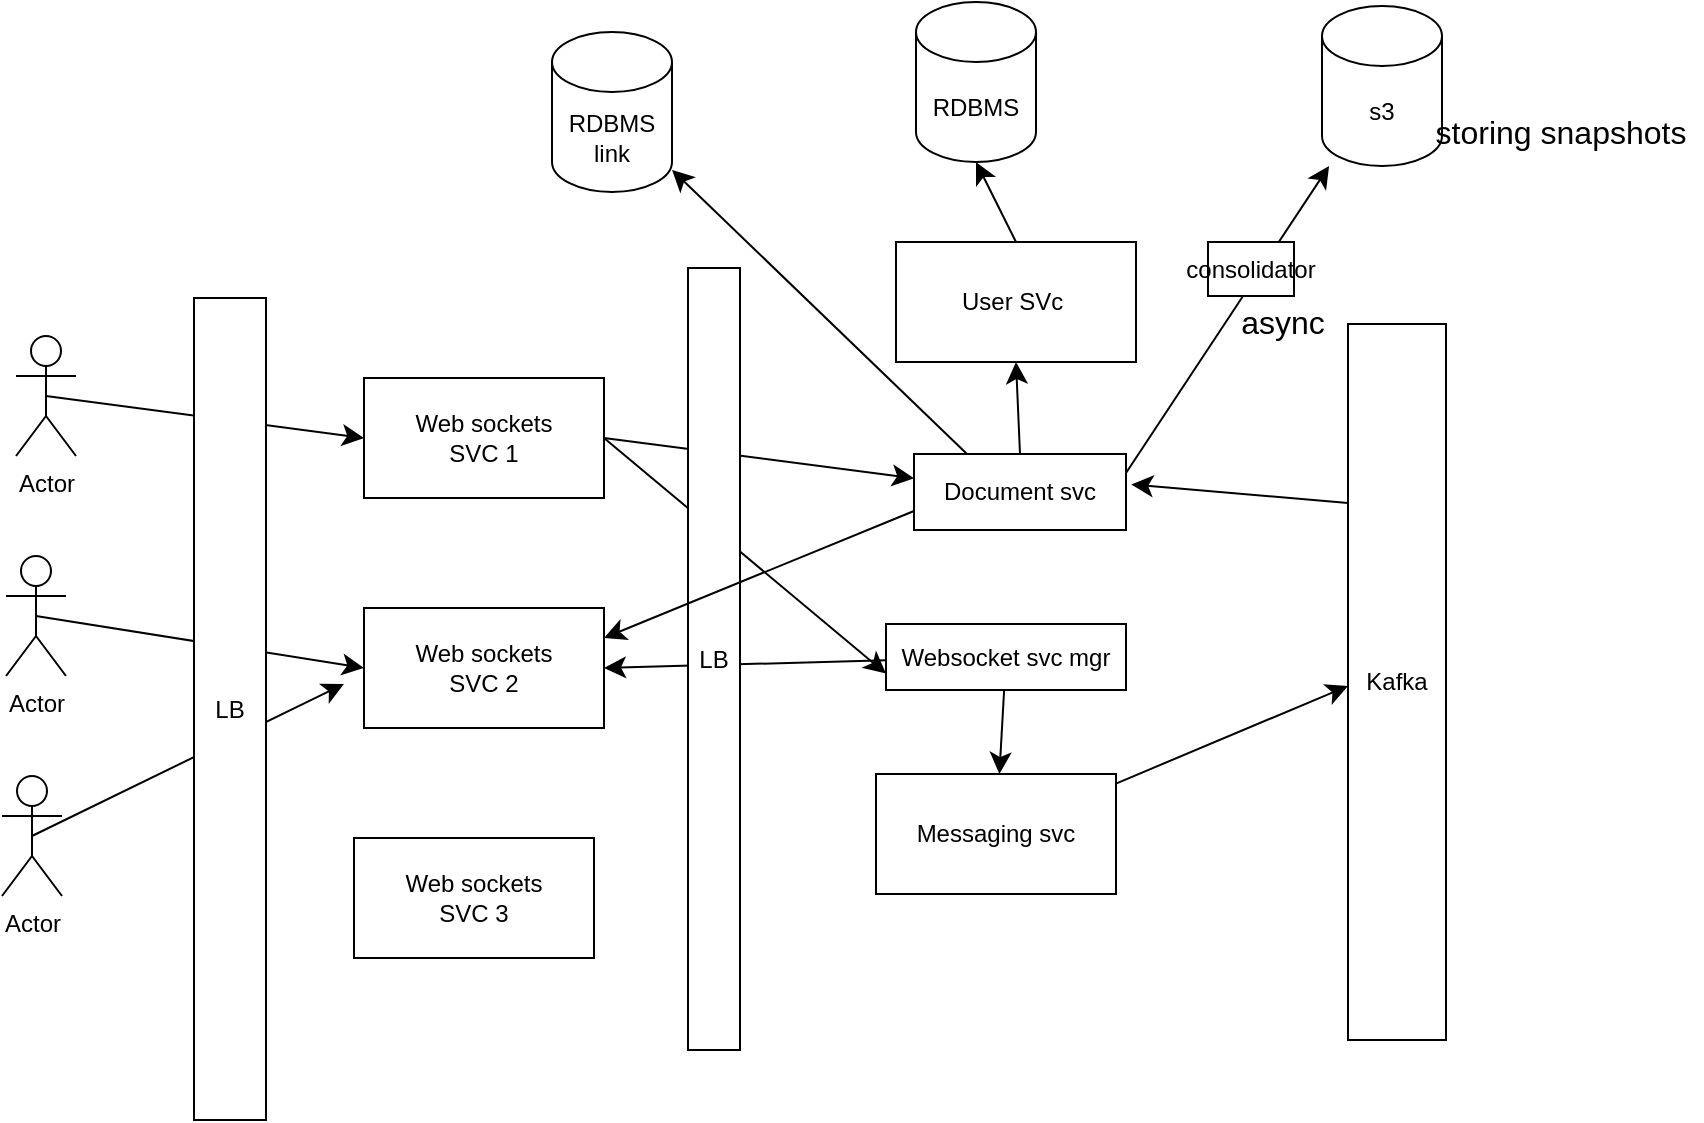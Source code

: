 <mxfile version="24.0.2" type="github">
  <diagram name="Page-1" id="-DN2VHAa870xkNS29hf-">
    <mxGraphModel dx="1404" dy="1002" grid="0" gridSize="10" guides="1" tooltips="1" connect="1" arrows="1" fold="1" page="0" pageScale="1" pageWidth="827" pageHeight="1169" math="0" shadow="0">
      <root>
        <mxCell id="0" />
        <mxCell id="1" parent="0" />
        <mxCell id="cEzjEfQdsjJfAeHDoy7c-11" style="edgeStyle=none;curved=1;rounded=0;orthogonalLoop=1;jettySize=auto;html=1;exitX=0.5;exitY=0.5;exitDx=0;exitDy=0;exitPerimeter=0;entryX=0;entryY=0.5;entryDx=0;entryDy=0;fontSize=12;startSize=8;endSize=8;" edge="1" parent="1" source="cEzjEfQdsjJfAeHDoy7c-3" target="cEzjEfQdsjJfAeHDoy7c-8">
          <mxGeometry relative="1" as="geometry" />
        </mxCell>
        <mxCell id="cEzjEfQdsjJfAeHDoy7c-3" value="Actor" style="shape=umlActor;verticalLabelPosition=bottom;verticalAlign=top;html=1;outlineConnect=0;" vertex="1" parent="1">
          <mxGeometry x="-102" y="51" width="30" height="60" as="geometry" />
        </mxCell>
        <mxCell id="cEzjEfQdsjJfAeHDoy7c-12" style="edgeStyle=none;curved=1;rounded=0;orthogonalLoop=1;jettySize=auto;html=1;exitX=0.5;exitY=0.5;exitDx=0;exitDy=0;exitPerimeter=0;entryX=0;entryY=0.5;entryDx=0;entryDy=0;fontSize=12;startSize=8;endSize=8;" edge="1" parent="1" source="cEzjEfQdsjJfAeHDoy7c-4" target="cEzjEfQdsjJfAeHDoy7c-9">
          <mxGeometry relative="1" as="geometry" />
        </mxCell>
        <mxCell id="cEzjEfQdsjJfAeHDoy7c-4" value="Actor" style="shape=umlActor;verticalLabelPosition=bottom;verticalAlign=top;html=1;outlineConnect=0;" vertex="1" parent="1">
          <mxGeometry x="-107" y="161" width="30" height="60" as="geometry" />
        </mxCell>
        <mxCell id="cEzjEfQdsjJfAeHDoy7c-13" style="edgeStyle=none;curved=1;rounded=0;orthogonalLoop=1;jettySize=auto;html=1;exitX=0.5;exitY=0.5;exitDx=0;exitDy=0;exitPerimeter=0;fontSize=12;startSize=8;endSize=8;" edge="1" parent="1" source="cEzjEfQdsjJfAeHDoy7c-5">
          <mxGeometry relative="1" as="geometry">
            <mxPoint x="62" y="225" as="targetPoint" />
          </mxGeometry>
        </mxCell>
        <mxCell id="cEzjEfQdsjJfAeHDoy7c-5" value="Actor" style="shape=umlActor;verticalLabelPosition=bottom;verticalAlign=top;html=1;outlineConnect=0;" vertex="1" parent="1">
          <mxGeometry x="-109" y="271" width="30" height="60" as="geometry" />
        </mxCell>
        <mxCell id="cEzjEfQdsjJfAeHDoy7c-7" value="LB" style="rounded=0;whiteSpace=wrap;html=1;" vertex="1" parent="1">
          <mxGeometry x="-13" y="32" width="36" height="411" as="geometry" />
        </mxCell>
        <mxCell id="cEzjEfQdsjJfAeHDoy7c-17" style="edgeStyle=none;curved=1;rounded=0;orthogonalLoop=1;jettySize=auto;html=1;exitX=1;exitY=0.5;exitDx=0;exitDy=0;entryX=0;entryY=0.75;entryDx=0;entryDy=0;fontSize=12;startSize=8;endSize=8;" edge="1" parent="1" source="cEzjEfQdsjJfAeHDoy7c-8" target="cEzjEfQdsjJfAeHDoy7c-14">
          <mxGeometry relative="1" as="geometry" />
        </mxCell>
        <mxCell id="cEzjEfQdsjJfAeHDoy7c-20" style="edgeStyle=none;curved=1;rounded=0;orthogonalLoop=1;jettySize=auto;html=1;exitX=1;exitY=0.5;exitDx=0;exitDy=0;fontSize=12;startSize=8;endSize=8;" edge="1" parent="1" source="cEzjEfQdsjJfAeHDoy7c-8" target="cEzjEfQdsjJfAeHDoy7c-19">
          <mxGeometry relative="1" as="geometry" />
        </mxCell>
        <mxCell id="cEzjEfQdsjJfAeHDoy7c-8" value="Web sockets&lt;div&gt;SVC 1&lt;/div&gt;" style="rounded=0;whiteSpace=wrap;html=1;" vertex="1" parent="1">
          <mxGeometry x="72" y="72" width="120" height="60" as="geometry" />
        </mxCell>
        <mxCell id="cEzjEfQdsjJfAeHDoy7c-9" value="Web sockets&lt;div&gt;SVC 2&lt;/div&gt;" style="rounded=0;whiteSpace=wrap;html=1;" vertex="1" parent="1">
          <mxGeometry x="72" y="187" width="120" height="60" as="geometry" />
        </mxCell>
        <mxCell id="cEzjEfQdsjJfAeHDoy7c-10" value="Web sockets&lt;div&gt;SVC 3&lt;/div&gt;" style="rounded=0;whiteSpace=wrap;html=1;" vertex="1" parent="1">
          <mxGeometry x="67" y="302" width="120" height="60" as="geometry" />
        </mxCell>
        <mxCell id="cEzjEfQdsjJfAeHDoy7c-23" style="edgeStyle=none;curved=1;rounded=0;orthogonalLoop=1;jettySize=auto;html=1;fontSize=12;startSize=8;endSize=8;" edge="1" parent="1" source="cEzjEfQdsjJfAeHDoy7c-14" target="cEzjEfQdsjJfAeHDoy7c-24">
          <mxGeometry relative="1" as="geometry">
            <mxPoint x="388" y="300" as="targetPoint" />
          </mxGeometry>
        </mxCell>
        <mxCell id="cEzjEfQdsjJfAeHDoy7c-29" style="edgeStyle=none;curved=1;rounded=0;orthogonalLoop=1;jettySize=auto;html=1;entryX=1;entryY=0.5;entryDx=0;entryDy=0;fontSize=12;startSize=8;endSize=8;" edge="1" parent="1" source="cEzjEfQdsjJfAeHDoy7c-14" target="cEzjEfQdsjJfAeHDoy7c-9">
          <mxGeometry relative="1" as="geometry" />
        </mxCell>
        <mxCell id="cEzjEfQdsjJfAeHDoy7c-14" value="Websocket svc mgr" style="rounded=0;whiteSpace=wrap;html=1;" vertex="1" parent="1">
          <mxGeometry x="333" y="195" width="120" height="33" as="geometry" />
        </mxCell>
        <mxCell id="cEzjEfQdsjJfAeHDoy7c-15" value="LB" style="rounded=0;whiteSpace=wrap;html=1;" vertex="1" parent="1">
          <mxGeometry x="234" y="17" width="26" height="391" as="geometry" />
        </mxCell>
        <mxCell id="cEzjEfQdsjJfAeHDoy7c-18" value="User SVc&amp;nbsp;" style="rounded=0;whiteSpace=wrap;html=1;" vertex="1" parent="1">
          <mxGeometry x="338" y="4" width="120" height="60" as="geometry" />
        </mxCell>
        <mxCell id="cEzjEfQdsjJfAeHDoy7c-21" style="edgeStyle=none;curved=1;rounded=0;orthogonalLoop=1;jettySize=auto;html=1;exitX=0.5;exitY=0;exitDx=0;exitDy=0;entryX=0.5;entryY=1;entryDx=0;entryDy=0;fontSize=12;startSize=8;endSize=8;" edge="1" parent="1" source="cEzjEfQdsjJfAeHDoy7c-19" target="cEzjEfQdsjJfAeHDoy7c-18">
          <mxGeometry relative="1" as="geometry" />
        </mxCell>
        <mxCell id="cEzjEfQdsjJfAeHDoy7c-22" style="edgeStyle=none;curved=1;rounded=0;orthogonalLoop=1;jettySize=auto;html=1;exitX=0;exitY=0.75;exitDx=0;exitDy=0;entryX=1;entryY=0.25;entryDx=0;entryDy=0;fontSize=12;startSize=8;endSize=8;" edge="1" parent="1" source="cEzjEfQdsjJfAeHDoy7c-19" target="cEzjEfQdsjJfAeHDoy7c-9">
          <mxGeometry relative="1" as="geometry" />
        </mxCell>
        <mxCell id="cEzjEfQdsjJfAeHDoy7c-32" style="edgeStyle=none;curved=1;rounded=0;orthogonalLoop=1;jettySize=auto;html=1;exitX=1;exitY=0.25;exitDx=0;exitDy=0;fontSize=12;startSize=8;endSize=8;" edge="1" parent="1" source="cEzjEfQdsjJfAeHDoy7c-19" target="cEzjEfQdsjJfAeHDoy7c-33">
          <mxGeometry relative="1" as="geometry">
            <mxPoint x="535" y="-25" as="targetPoint" />
          </mxGeometry>
        </mxCell>
        <mxCell id="cEzjEfQdsjJfAeHDoy7c-34" style="edgeStyle=none;curved=1;rounded=0;orthogonalLoop=1;jettySize=auto;html=1;exitX=0.25;exitY=0;exitDx=0;exitDy=0;fontSize=12;startSize=8;endSize=8;" edge="1" parent="1" source="cEzjEfQdsjJfAeHDoy7c-19" target="cEzjEfQdsjJfAeHDoy7c-35">
          <mxGeometry relative="1" as="geometry">
            <mxPoint x="305" y="38" as="targetPoint" />
          </mxGeometry>
        </mxCell>
        <mxCell id="cEzjEfQdsjJfAeHDoy7c-19" value="Document svc" style="rounded=0;whiteSpace=wrap;html=1;" vertex="1" parent="1">
          <mxGeometry x="347" y="110" width="106" height="38" as="geometry" />
        </mxCell>
        <mxCell id="cEzjEfQdsjJfAeHDoy7c-25" style="edgeStyle=none;curved=1;rounded=0;orthogonalLoop=1;jettySize=auto;html=1;fontSize=12;startSize=8;endSize=8;" edge="1" parent="1" source="cEzjEfQdsjJfAeHDoy7c-24">
          <mxGeometry relative="1" as="geometry">
            <mxPoint x="564" y="226" as="targetPoint" />
          </mxGeometry>
        </mxCell>
        <mxCell id="cEzjEfQdsjJfAeHDoy7c-24" value="Messaging svc" style="rounded=0;whiteSpace=wrap;html=1;" vertex="1" parent="1">
          <mxGeometry x="328" y="270" width="120" height="60" as="geometry" />
        </mxCell>
        <mxCell id="cEzjEfQdsjJfAeHDoy7c-26" value="Kafka" style="rounded=0;whiteSpace=wrap;html=1;" vertex="1" parent="1">
          <mxGeometry x="564" y="45" width="49" height="358" as="geometry" />
        </mxCell>
        <mxCell id="cEzjEfQdsjJfAeHDoy7c-28" style="edgeStyle=none;curved=1;rounded=0;orthogonalLoop=1;jettySize=auto;html=1;exitX=0;exitY=0.25;exitDx=0;exitDy=0;entryX=1.025;entryY=0.4;entryDx=0;entryDy=0;entryPerimeter=0;fontSize=12;startSize=8;endSize=8;" edge="1" parent="1" source="cEzjEfQdsjJfAeHDoy7c-26" target="cEzjEfQdsjJfAeHDoy7c-19">
          <mxGeometry relative="1" as="geometry" />
        </mxCell>
        <mxCell id="cEzjEfQdsjJfAeHDoy7c-30" value="RDBMS" style="shape=cylinder3;whiteSpace=wrap;html=1;boundedLbl=1;backgroundOutline=1;size=15;" vertex="1" parent="1">
          <mxGeometry x="348" y="-116" width="60" height="80" as="geometry" />
        </mxCell>
        <mxCell id="cEzjEfQdsjJfAeHDoy7c-31" style="edgeStyle=none;curved=1;rounded=0;orthogonalLoop=1;jettySize=auto;html=1;exitX=0.5;exitY=0;exitDx=0;exitDy=0;entryX=0.5;entryY=1;entryDx=0;entryDy=0;entryPerimeter=0;fontSize=12;startSize=8;endSize=8;" edge="1" parent="1" source="cEzjEfQdsjJfAeHDoy7c-18" target="cEzjEfQdsjJfAeHDoy7c-30">
          <mxGeometry relative="1" as="geometry" />
        </mxCell>
        <mxCell id="cEzjEfQdsjJfAeHDoy7c-33" value="s3" style="shape=cylinder3;whiteSpace=wrap;html=1;boundedLbl=1;backgroundOutline=1;size=15;" vertex="1" parent="1">
          <mxGeometry x="551" y="-114" width="60" height="80" as="geometry" />
        </mxCell>
        <mxCell id="cEzjEfQdsjJfAeHDoy7c-35" value="RDBMS link" style="shape=cylinder3;whiteSpace=wrap;html=1;boundedLbl=1;backgroundOutline=1;size=15;" vertex="1" parent="1">
          <mxGeometry x="166" y="-101" width="60" height="80" as="geometry" />
        </mxCell>
        <mxCell id="cEzjEfQdsjJfAeHDoy7c-36" value="storing snapshots" style="text;html=1;align=center;verticalAlign=middle;resizable=0;points=[];autosize=1;strokeColor=none;fillColor=none;fontSize=16;" vertex="1" parent="1">
          <mxGeometry x="598" y="-67" width="143" height="31" as="geometry" />
        </mxCell>
        <mxCell id="cEzjEfQdsjJfAeHDoy7c-37" value="consolidator" style="rounded=0;whiteSpace=wrap;html=1;" vertex="1" parent="1">
          <mxGeometry x="494" y="4" width="43" height="27" as="geometry" />
        </mxCell>
        <mxCell id="cEzjEfQdsjJfAeHDoy7c-38" value="async" style="text;html=1;align=center;verticalAlign=middle;resizable=0;points=[];autosize=1;strokeColor=none;fillColor=none;fontSize=16;" vertex="1" parent="1">
          <mxGeometry x="500.5" y="28.5" width="60" height="31" as="geometry" />
        </mxCell>
      </root>
    </mxGraphModel>
  </diagram>
</mxfile>
